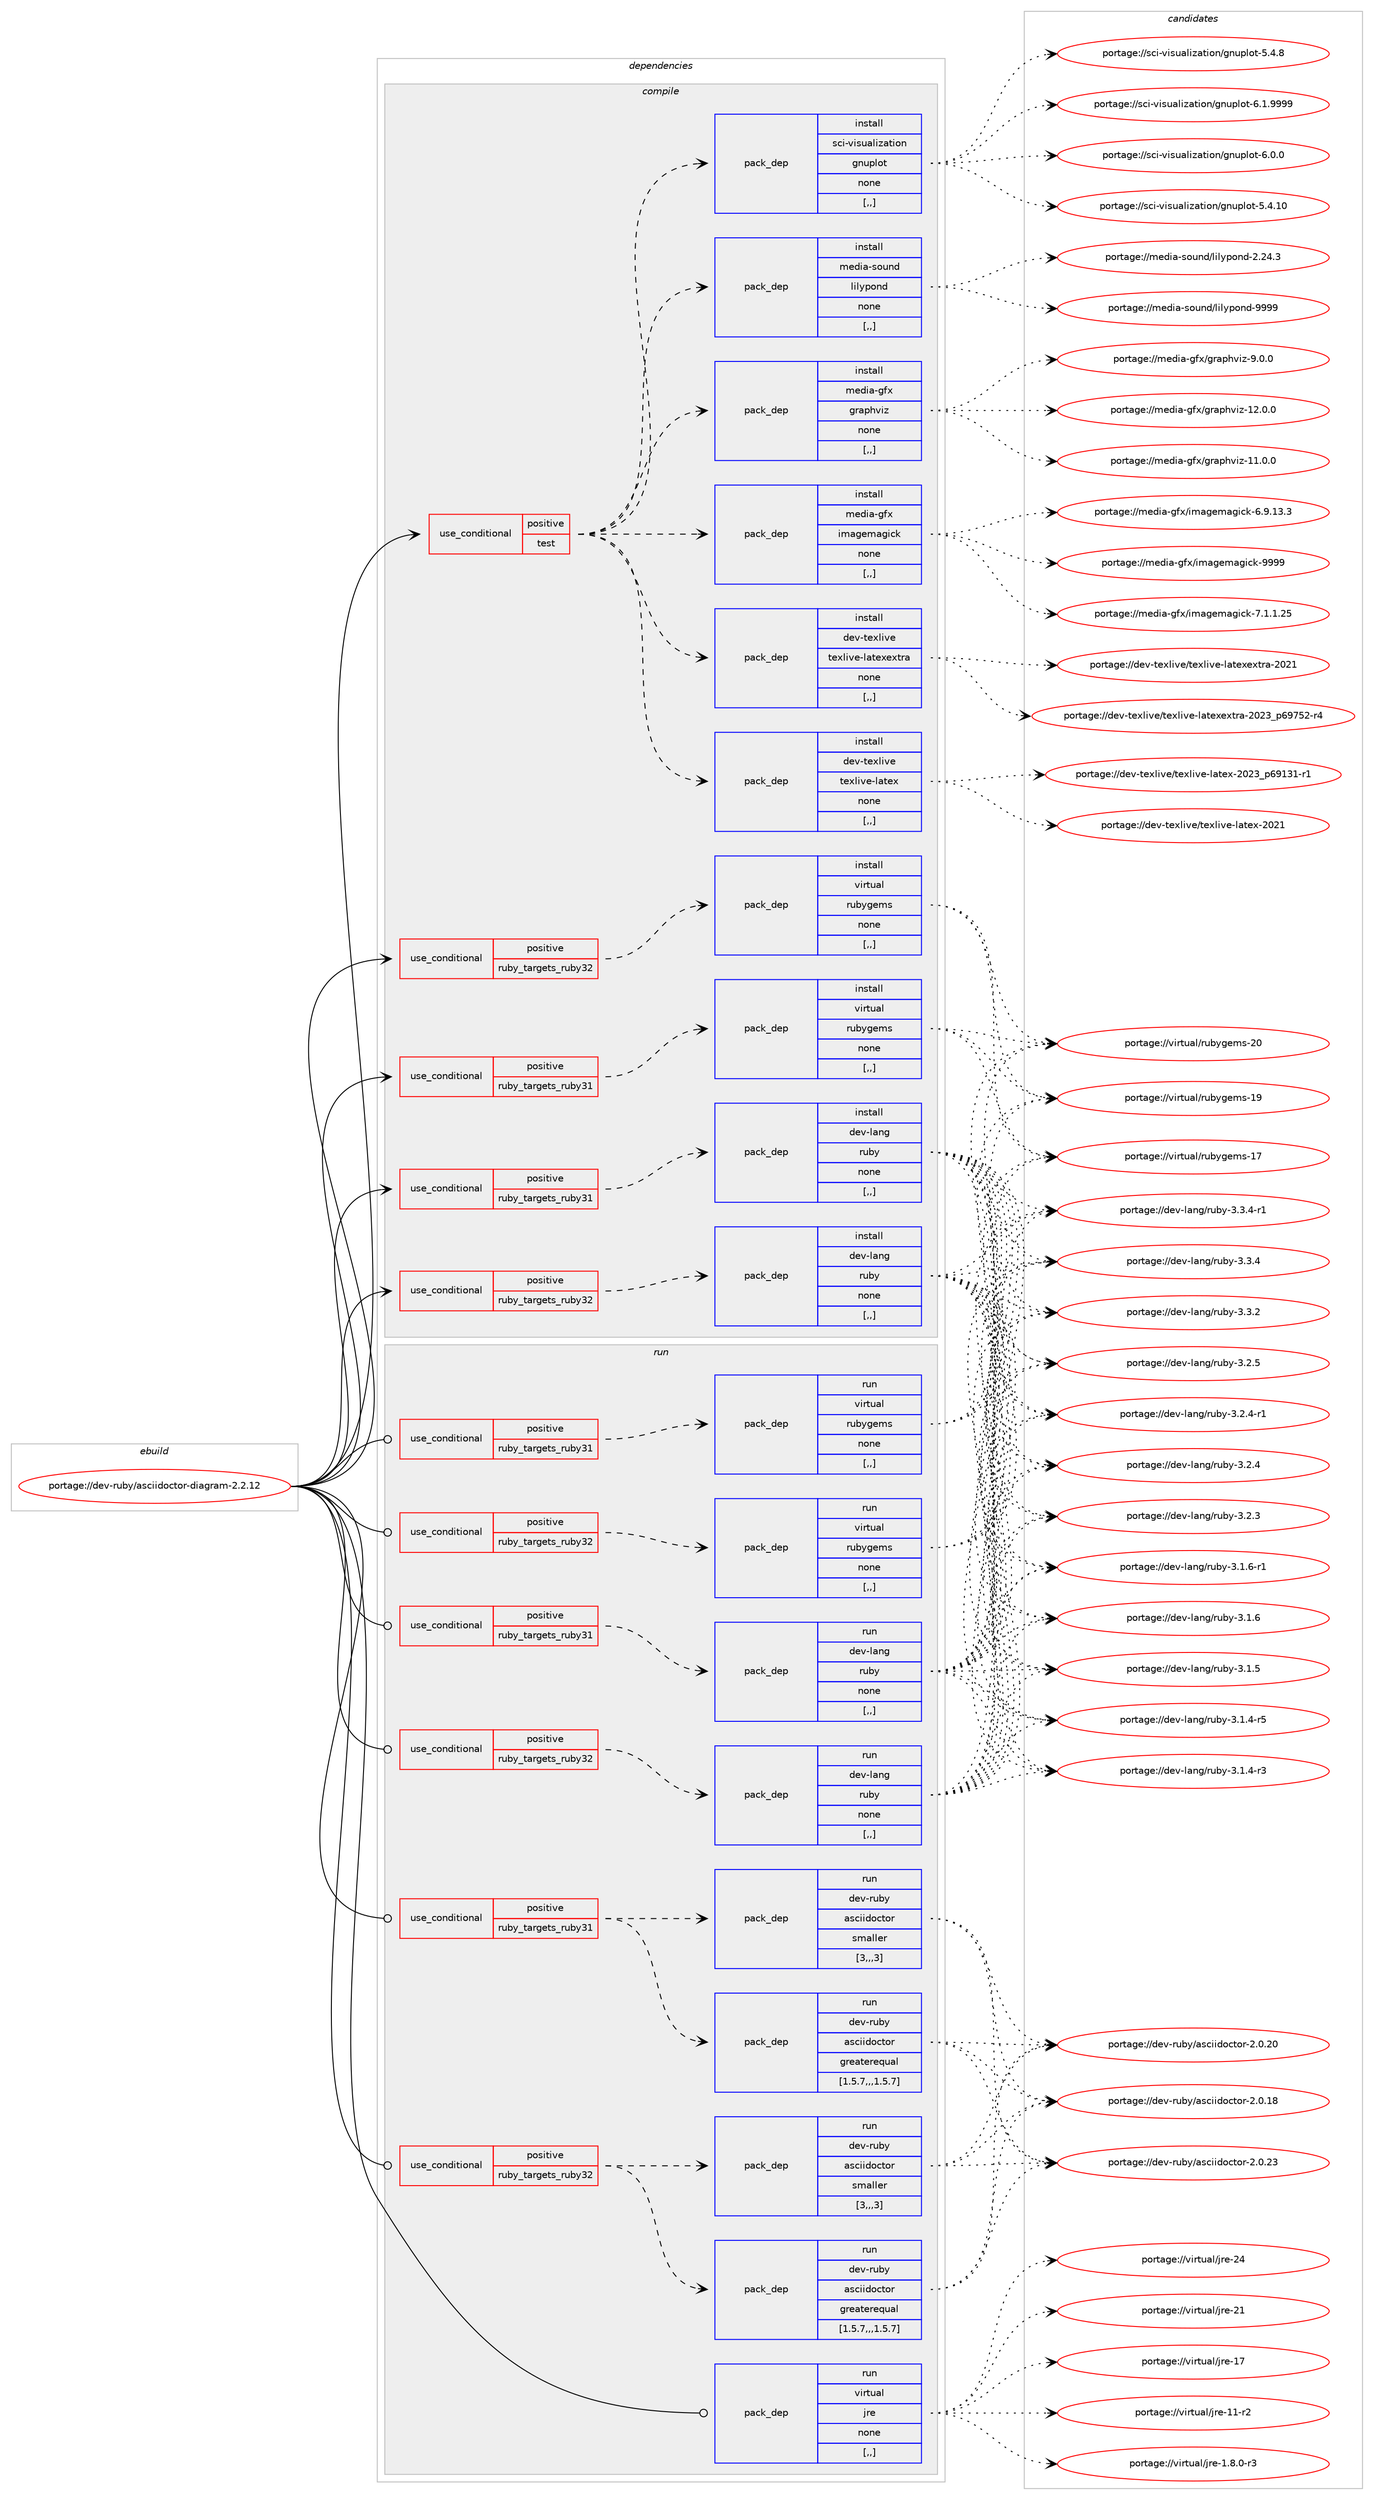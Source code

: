 digraph prolog {

# *************
# Graph options
# *************

newrank=true;
concentrate=true;
compound=true;
graph [rankdir=LR,fontname=Helvetica,fontsize=10,ranksep=1.5];#, ranksep=2.5, nodesep=0.2];
edge  [arrowhead=vee];
node  [fontname=Helvetica,fontsize=10];

# **********
# The ebuild
# **********

subgraph cluster_leftcol {
color=gray;
label=<<i>ebuild</i>>;
id [label="portage://dev-ruby/asciidoctor-diagram-2.2.12", color=red, width=4, href="../dev-ruby/asciidoctor-diagram-2.2.12.svg"];
}

# ****************
# The dependencies
# ****************

subgraph cluster_midcol {
color=gray;
label=<<i>dependencies</i>>;
subgraph cluster_compile {
fillcolor="#eeeeee";
style=filled;
label=<<i>compile</i>>;
subgraph cond44431 {
dependency176662 [label=<<TABLE BORDER="0" CELLBORDER="1" CELLSPACING="0" CELLPADDING="4"><TR><TD ROWSPAN="3" CELLPADDING="10">use_conditional</TD></TR><TR><TD>positive</TD></TR><TR><TD>ruby_targets_ruby31</TD></TR></TABLE>>, shape=none, color=red];
subgraph pack130940 {
dependency176663 [label=<<TABLE BORDER="0" CELLBORDER="1" CELLSPACING="0" CELLPADDING="4" WIDTH="220"><TR><TD ROWSPAN="6" CELLPADDING="30">pack_dep</TD></TR><TR><TD WIDTH="110">install</TD></TR><TR><TD>dev-lang</TD></TR><TR><TD>ruby</TD></TR><TR><TD>none</TD></TR><TR><TD>[,,]</TD></TR></TABLE>>, shape=none, color=blue];
}
dependency176662:e -> dependency176663:w [weight=20,style="dashed",arrowhead="vee"];
}
id:e -> dependency176662:w [weight=20,style="solid",arrowhead="vee"];
subgraph cond44432 {
dependency176664 [label=<<TABLE BORDER="0" CELLBORDER="1" CELLSPACING="0" CELLPADDING="4"><TR><TD ROWSPAN="3" CELLPADDING="10">use_conditional</TD></TR><TR><TD>positive</TD></TR><TR><TD>ruby_targets_ruby31</TD></TR></TABLE>>, shape=none, color=red];
subgraph pack130941 {
dependency176665 [label=<<TABLE BORDER="0" CELLBORDER="1" CELLSPACING="0" CELLPADDING="4" WIDTH="220"><TR><TD ROWSPAN="6" CELLPADDING="30">pack_dep</TD></TR><TR><TD WIDTH="110">install</TD></TR><TR><TD>virtual</TD></TR><TR><TD>rubygems</TD></TR><TR><TD>none</TD></TR><TR><TD>[,,]</TD></TR></TABLE>>, shape=none, color=blue];
}
dependency176664:e -> dependency176665:w [weight=20,style="dashed",arrowhead="vee"];
}
id:e -> dependency176664:w [weight=20,style="solid",arrowhead="vee"];
subgraph cond44433 {
dependency176666 [label=<<TABLE BORDER="0" CELLBORDER="1" CELLSPACING="0" CELLPADDING="4"><TR><TD ROWSPAN="3" CELLPADDING="10">use_conditional</TD></TR><TR><TD>positive</TD></TR><TR><TD>ruby_targets_ruby32</TD></TR></TABLE>>, shape=none, color=red];
subgraph pack130942 {
dependency176667 [label=<<TABLE BORDER="0" CELLBORDER="1" CELLSPACING="0" CELLPADDING="4" WIDTH="220"><TR><TD ROWSPAN="6" CELLPADDING="30">pack_dep</TD></TR><TR><TD WIDTH="110">install</TD></TR><TR><TD>dev-lang</TD></TR><TR><TD>ruby</TD></TR><TR><TD>none</TD></TR><TR><TD>[,,]</TD></TR></TABLE>>, shape=none, color=blue];
}
dependency176666:e -> dependency176667:w [weight=20,style="dashed",arrowhead="vee"];
}
id:e -> dependency176666:w [weight=20,style="solid",arrowhead="vee"];
subgraph cond44434 {
dependency176668 [label=<<TABLE BORDER="0" CELLBORDER="1" CELLSPACING="0" CELLPADDING="4"><TR><TD ROWSPAN="3" CELLPADDING="10">use_conditional</TD></TR><TR><TD>positive</TD></TR><TR><TD>ruby_targets_ruby32</TD></TR></TABLE>>, shape=none, color=red];
subgraph pack130943 {
dependency176669 [label=<<TABLE BORDER="0" CELLBORDER="1" CELLSPACING="0" CELLPADDING="4" WIDTH="220"><TR><TD ROWSPAN="6" CELLPADDING="30">pack_dep</TD></TR><TR><TD WIDTH="110">install</TD></TR><TR><TD>virtual</TD></TR><TR><TD>rubygems</TD></TR><TR><TD>none</TD></TR><TR><TD>[,,]</TD></TR></TABLE>>, shape=none, color=blue];
}
dependency176668:e -> dependency176669:w [weight=20,style="dashed",arrowhead="vee"];
}
id:e -> dependency176668:w [weight=20,style="solid",arrowhead="vee"];
subgraph cond44435 {
dependency176670 [label=<<TABLE BORDER="0" CELLBORDER="1" CELLSPACING="0" CELLPADDING="4"><TR><TD ROWSPAN="3" CELLPADDING="10">use_conditional</TD></TR><TR><TD>positive</TD></TR><TR><TD>test</TD></TR></TABLE>>, shape=none, color=red];
subgraph pack130944 {
dependency176671 [label=<<TABLE BORDER="0" CELLBORDER="1" CELLSPACING="0" CELLPADDING="4" WIDTH="220"><TR><TD ROWSPAN="6" CELLPADDING="30">pack_dep</TD></TR><TR><TD WIDTH="110">install</TD></TR><TR><TD>dev-texlive</TD></TR><TR><TD>texlive-latex</TD></TR><TR><TD>none</TD></TR><TR><TD>[,,]</TD></TR></TABLE>>, shape=none, color=blue];
}
dependency176670:e -> dependency176671:w [weight=20,style="dashed",arrowhead="vee"];
subgraph pack130945 {
dependency176672 [label=<<TABLE BORDER="0" CELLBORDER="1" CELLSPACING="0" CELLPADDING="4" WIDTH="220"><TR><TD ROWSPAN="6" CELLPADDING="30">pack_dep</TD></TR><TR><TD WIDTH="110">install</TD></TR><TR><TD>dev-texlive</TD></TR><TR><TD>texlive-latexextra</TD></TR><TR><TD>none</TD></TR><TR><TD>[,,]</TD></TR></TABLE>>, shape=none, color=blue];
}
dependency176670:e -> dependency176672:w [weight=20,style="dashed",arrowhead="vee"];
subgraph pack130946 {
dependency176673 [label=<<TABLE BORDER="0" CELLBORDER="1" CELLSPACING="0" CELLPADDING="4" WIDTH="220"><TR><TD ROWSPAN="6" CELLPADDING="30">pack_dep</TD></TR><TR><TD WIDTH="110">install</TD></TR><TR><TD>media-gfx</TD></TR><TR><TD>imagemagick</TD></TR><TR><TD>none</TD></TR><TR><TD>[,,]</TD></TR></TABLE>>, shape=none, color=blue];
}
dependency176670:e -> dependency176673:w [weight=20,style="dashed",arrowhead="vee"];
subgraph pack130947 {
dependency176674 [label=<<TABLE BORDER="0" CELLBORDER="1" CELLSPACING="0" CELLPADDING="4" WIDTH="220"><TR><TD ROWSPAN="6" CELLPADDING="30">pack_dep</TD></TR><TR><TD WIDTH="110">install</TD></TR><TR><TD>media-gfx</TD></TR><TR><TD>graphviz</TD></TR><TR><TD>none</TD></TR><TR><TD>[,,]</TD></TR></TABLE>>, shape=none, color=blue];
}
dependency176670:e -> dependency176674:w [weight=20,style="dashed",arrowhead="vee"];
subgraph pack130948 {
dependency176675 [label=<<TABLE BORDER="0" CELLBORDER="1" CELLSPACING="0" CELLPADDING="4" WIDTH="220"><TR><TD ROWSPAN="6" CELLPADDING="30">pack_dep</TD></TR><TR><TD WIDTH="110">install</TD></TR><TR><TD>media-sound</TD></TR><TR><TD>lilypond</TD></TR><TR><TD>none</TD></TR><TR><TD>[,,]</TD></TR></TABLE>>, shape=none, color=blue];
}
dependency176670:e -> dependency176675:w [weight=20,style="dashed",arrowhead="vee"];
subgraph pack130949 {
dependency176676 [label=<<TABLE BORDER="0" CELLBORDER="1" CELLSPACING="0" CELLPADDING="4" WIDTH="220"><TR><TD ROWSPAN="6" CELLPADDING="30">pack_dep</TD></TR><TR><TD WIDTH="110">install</TD></TR><TR><TD>sci-visualization</TD></TR><TR><TD>gnuplot</TD></TR><TR><TD>none</TD></TR><TR><TD>[,,]</TD></TR></TABLE>>, shape=none, color=blue];
}
dependency176670:e -> dependency176676:w [weight=20,style="dashed",arrowhead="vee"];
}
id:e -> dependency176670:w [weight=20,style="solid",arrowhead="vee"];
}
subgraph cluster_compileandrun {
fillcolor="#eeeeee";
style=filled;
label=<<i>compile and run</i>>;
}
subgraph cluster_run {
fillcolor="#eeeeee";
style=filled;
label=<<i>run</i>>;
subgraph cond44436 {
dependency176677 [label=<<TABLE BORDER="0" CELLBORDER="1" CELLSPACING="0" CELLPADDING="4"><TR><TD ROWSPAN="3" CELLPADDING="10">use_conditional</TD></TR><TR><TD>positive</TD></TR><TR><TD>ruby_targets_ruby31</TD></TR></TABLE>>, shape=none, color=red];
subgraph pack130950 {
dependency176678 [label=<<TABLE BORDER="0" CELLBORDER="1" CELLSPACING="0" CELLPADDING="4" WIDTH="220"><TR><TD ROWSPAN="6" CELLPADDING="30">pack_dep</TD></TR><TR><TD WIDTH="110">run</TD></TR><TR><TD>dev-lang</TD></TR><TR><TD>ruby</TD></TR><TR><TD>none</TD></TR><TR><TD>[,,]</TD></TR></TABLE>>, shape=none, color=blue];
}
dependency176677:e -> dependency176678:w [weight=20,style="dashed",arrowhead="vee"];
}
id:e -> dependency176677:w [weight=20,style="solid",arrowhead="odot"];
subgraph cond44437 {
dependency176679 [label=<<TABLE BORDER="0" CELLBORDER="1" CELLSPACING="0" CELLPADDING="4"><TR><TD ROWSPAN="3" CELLPADDING="10">use_conditional</TD></TR><TR><TD>positive</TD></TR><TR><TD>ruby_targets_ruby31</TD></TR></TABLE>>, shape=none, color=red];
subgraph pack130951 {
dependency176680 [label=<<TABLE BORDER="0" CELLBORDER="1" CELLSPACING="0" CELLPADDING="4" WIDTH="220"><TR><TD ROWSPAN="6" CELLPADDING="30">pack_dep</TD></TR><TR><TD WIDTH="110">run</TD></TR><TR><TD>dev-ruby</TD></TR><TR><TD>asciidoctor</TD></TR><TR><TD>greaterequal</TD></TR><TR><TD>[1.5.7,,,1.5.7]</TD></TR></TABLE>>, shape=none, color=blue];
}
dependency176679:e -> dependency176680:w [weight=20,style="dashed",arrowhead="vee"];
subgraph pack130952 {
dependency176681 [label=<<TABLE BORDER="0" CELLBORDER="1" CELLSPACING="0" CELLPADDING="4" WIDTH="220"><TR><TD ROWSPAN="6" CELLPADDING="30">pack_dep</TD></TR><TR><TD WIDTH="110">run</TD></TR><TR><TD>dev-ruby</TD></TR><TR><TD>asciidoctor</TD></TR><TR><TD>smaller</TD></TR><TR><TD>[3,,,3]</TD></TR></TABLE>>, shape=none, color=blue];
}
dependency176679:e -> dependency176681:w [weight=20,style="dashed",arrowhead="vee"];
}
id:e -> dependency176679:w [weight=20,style="solid",arrowhead="odot"];
subgraph cond44438 {
dependency176682 [label=<<TABLE BORDER="0" CELLBORDER="1" CELLSPACING="0" CELLPADDING="4"><TR><TD ROWSPAN="3" CELLPADDING="10">use_conditional</TD></TR><TR><TD>positive</TD></TR><TR><TD>ruby_targets_ruby31</TD></TR></TABLE>>, shape=none, color=red];
subgraph pack130953 {
dependency176683 [label=<<TABLE BORDER="0" CELLBORDER="1" CELLSPACING="0" CELLPADDING="4" WIDTH="220"><TR><TD ROWSPAN="6" CELLPADDING="30">pack_dep</TD></TR><TR><TD WIDTH="110">run</TD></TR><TR><TD>virtual</TD></TR><TR><TD>rubygems</TD></TR><TR><TD>none</TD></TR><TR><TD>[,,]</TD></TR></TABLE>>, shape=none, color=blue];
}
dependency176682:e -> dependency176683:w [weight=20,style="dashed",arrowhead="vee"];
}
id:e -> dependency176682:w [weight=20,style="solid",arrowhead="odot"];
subgraph cond44439 {
dependency176684 [label=<<TABLE BORDER="0" CELLBORDER="1" CELLSPACING="0" CELLPADDING="4"><TR><TD ROWSPAN="3" CELLPADDING="10">use_conditional</TD></TR><TR><TD>positive</TD></TR><TR><TD>ruby_targets_ruby32</TD></TR></TABLE>>, shape=none, color=red];
subgraph pack130954 {
dependency176685 [label=<<TABLE BORDER="0" CELLBORDER="1" CELLSPACING="0" CELLPADDING="4" WIDTH="220"><TR><TD ROWSPAN="6" CELLPADDING="30">pack_dep</TD></TR><TR><TD WIDTH="110">run</TD></TR><TR><TD>dev-lang</TD></TR><TR><TD>ruby</TD></TR><TR><TD>none</TD></TR><TR><TD>[,,]</TD></TR></TABLE>>, shape=none, color=blue];
}
dependency176684:e -> dependency176685:w [weight=20,style="dashed",arrowhead="vee"];
}
id:e -> dependency176684:w [weight=20,style="solid",arrowhead="odot"];
subgraph cond44440 {
dependency176686 [label=<<TABLE BORDER="0" CELLBORDER="1" CELLSPACING="0" CELLPADDING="4"><TR><TD ROWSPAN="3" CELLPADDING="10">use_conditional</TD></TR><TR><TD>positive</TD></TR><TR><TD>ruby_targets_ruby32</TD></TR></TABLE>>, shape=none, color=red];
subgraph pack130955 {
dependency176687 [label=<<TABLE BORDER="0" CELLBORDER="1" CELLSPACING="0" CELLPADDING="4" WIDTH="220"><TR><TD ROWSPAN="6" CELLPADDING="30">pack_dep</TD></TR><TR><TD WIDTH="110">run</TD></TR><TR><TD>dev-ruby</TD></TR><TR><TD>asciidoctor</TD></TR><TR><TD>greaterequal</TD></TR><TR><TD>[1.5.7,,,1.5.7]</TD></TR></TABLE>>, shape=none, color=blue];
}
dependency176686:e -> dependency176687:w [weight=20,style="dashed",arrowhead="vee"];
subgraph pack130956 {
dependency176688 [label=<<TABLE BORDER="0" CELLBORDER="1" CELLSPACING="0" CELLPADDING="4" WIDTH="220"><TR><TD ROWSPAN="6" CELLPADDING="30">pack_dep</TD></TR><TR><TD WIDTH="110">run</TD></TR><TR><TD>dev-ruby</TD></TR><TR><TD>asciidoctor</TD></TR><TR><TD>smaller</TD></TR><TR><TD>[3,,,3]</TD></TR></TABLE>>, shape=none, color=blue];
}
dependency176686:e -> dependency176688:w [weight=20,style="dashed",arrowhead="vee"];
}
id:e -> dependency176686:w [weight=20,style="solid",arrowhead="odot"];
subgraph cond44441 {
dependency176689 [label=<<TABLE BORDER="0" CELLBORDER="1" CELLSPACING="0" CELLPADDING="4"><TR><TD ROWSPAN="3" CELLPADDING="10">use_conditional</TD></TR><TR><TD>positive</TD></TR><TR><TD>ruby_targets_ruby32</TD></TR></TABLE>>, shape=none, color=red];
subgraph pack130957 {
dependency176690 [label=<<TABLE BORDER="0" CELLBORDER="1" CELLSPACING="0" CELLPADDING="4" WIDTH="220"><TR><TD ROWSPAN="6" CELLPADDING="30">pack_dep</TD></TR><TR><TD WIDTH="110">run</TD></TR><TR><TD>virtual</TD></TR><TR><TD>rubygems</TD></TR><TR><TD>none</TD></TR><TR><TD>[,,]</TD></TR></TABLE>>, shape=none, color=blue];
}
dependency176689:e -> dependency176690:w [weight=20,style="dashed",arrowhead="vee"];
}
id:e -> dependency176689:w [weight=20,style="solid",arrowhead="odot"];
subgraph pack130958 {
dependency176691 [label=<<TABLE BORDER="0" CELLBORDER="1" CELLSPACING="0" CELLPADDING="4" WIDTH="220"><TR><TD ROWSPAN="6" CELLPADDING="30">pack_dep</TD></TR><TR><TD WIDTH="110">run</TD></TR><TR><TD>virtual</TD></TR><TR><TD>jre</TD></TR><TR><TD>none</TD></TR><TR><TD>[,,]</TD></TR></TABLE>>, shape=none, color=blue];
}
id:e -> dependency176691:w [weight=20,style="solid",arrowhead="odot"];
}
}

# **************
# The candidates
# **************

subgraph cluster_choices {
rank=same;
color=gray;
label=<<i>candidates</i>>;

subgraph choice130940 {
color=black;
nodesep=1;
choice100101118451089711010347114117981214551465146524511449 [label="portage://dev-lang/ruby-3.3.4-r1", color=red, width=4,href="../dev-lang/ruby-3.3.4-r1.svg"];
choice10010111845108971101034711411798121455146514652 [label="portage://dev-lang/ruby-3.3.4", color=red, width=4,href="../dev-lang/ruby-3.3.4.svg"];
choice10010111845108971101034711411798121455146514650 [label="portage://dev-lang/ruby-3.3.2", color=red, width=4,href="../dev-lang/ruby-3.3.2.svg"];
choice10010111845108971101034711411798121455146504653 [label="portage://dev-lang/ruby-3.2.5", color=red, width=4,href="../dev-lang/ruby-3.2.5.svg"];
choice100101118451089711010347114117981214551465046524511449 [label="portage://dev-lang/ruby-3.2.4-r1", color=red, width=4,href="../dev-lang/ruby-3.2.4-r1.svg"];
choice10010111845108971101034711411798121455146504652 [label="portage://dev-lang/ruby-3.2.4", color=red, width=4,href="../dev-lang/ruby-3.2.4.svg"];
choice10010111845108971101034711411798121455146504651 [label="portage://dev-lang/ruby-3.2.3", color=red, width=4,href="../dev-lang/ruby-3.2.3.svg"];
choice100101118451089711010347114117981214551464946544511449 [label="portage://dev-lang/ruby-3.1.6-r1", color=red, width=4,href="../dev-lang/ruby-3.1.6-r1.svg"];
choice10010111845108971101034711411798121455146494654 [label="portage://dev-lang/ruby-3.1.6", color=red, width=4,href="../dev-lang/ruby-3.1.6.svg"];
choice10010111845108971101034711411798121455146494653 [label="portage://dev-lang/ruby-3.1.5", color=red, width=4,href="../dev-lang/ruby-3.1.5.svg"];
choice100101118451089711010347114117981214551464946524511453 [label="portage://dev-lang/ruby-3.1.4-r5", color=red, width=4,href="../dev-lang/ruby-3.1.4-r5.svg"];
choice100101118451089711010347114117981214551464946524511451 [label="portage://dev-lang/ruby-3.1.4-r3", color=red, width=4,href="../dev-lang/ruby-3.1.4-r3.svg"];
dependency176663:e -> choice100101118451089711010347114117981214551465146524511449:w [style=dotted,weight="100"];
dependency176663:e -> choice10010111845108971101034711411798121455146514652:w [style=dotted,weight="100"];
dependency176663:e -> choice10010111845108971101034711411798121455146514650:w [style=dotted,weight="100"];
dependency176663:e -> choice10010111845108971101034711411798121455146504653:w [style=dotted,weight="100"];
dependency176663:e -> choice100101118451089711010347114117981214551465046524511449:w [style=dotted,weight="100"];
dependency176663:e -> choice10010111845108971101034711411798121455146504652:w [style=dotted,weight="100"];
dependency176663:e -> choice10010111845108971101034711411798121455146504651:w [style=dotted,weight="100"];
dependency176663:e -> choice100101118451089711010347114117981214551464946544511449:w [style=dotted,weight="100"];
dependency176663:e -> choice10010111845108971101034711411798121455146494654:w [style=dotted,weight="100"];
dependency176663:e -> choice10010111845108971101034711411798121455146494653:w [style=dotted,weight="100"];
dependency176663:e -> choice100101118451089711010347114117981214551464946524511453:w [style=dotted,weight="100"];
dependency176663:e -> choice100101118451089711010347114117981214551464946524511451:w [style=dotted,weight="100"];
}
subgraph choice130941 {
color=black;
nodesep=1;
choice118105114116117971084711411798121103101109115455048 [label="portage://virtual/rubygems-20", color=red, width=4,href="../virtual/rubygems-20.svg"];
choice118105114116117971084711411798121103101109115454957 [label="portage://virtual/rubygems-19", color=red, width=4,href="../virtual/rubygems-19.svg"];
choice118105114116117971084711411798121103101109115454955 [label="portage://virtual/rubygems-17", color=red, width=4,href="../virtual/rubygems-17.svg"];
dependency176665:e -> choice118105114116117971084711411798121103101109115455048:w [style=dotted,weight="100"];
dependency176665:e -> choice118105114116117971084711411798121103101109115454957:w [style=dotted,weight="100"];
dependency176665:e -> choice118105114116117971084711411798121103101109115454955:w [style=dotted,weight="100"];
}
subgraph choice130942 {
color=black;
nodesep=1;
choice100101118451089711010347114117981214551465146524511449 [label="portage://dev-lang/ruby-3.3.4-r1", color=red, width=4,href="../dev-lang/ruby-3.3.4-r1.svg"];
choice10010111845108971101034711411798121455146514652 [label="portage://dev-lang/ruby-3.3.4", color=red, width=4,href="../dev-lang/ruby-3.3.4.svg"];
choice10010111845108971101034711411798121455146514650 [label="portage://dev-lang/ruby-3.3.2", color=red, width=4,href="../dev-lang/ruby-3.3.2.svg"];
choice10010111845108971101034711411798121455146504653 [label="portage://dev-lang/ruby-3.2.5", color=red, width=4,href="../dev-lang/ruby-3.2.5.svg"];
choice100101118451089711010347114117981214551465046524511449 [label="portage://dev-lang/ruby-3.2.4-r1", color=red, width=4,href="../dev-lang/ruby-3.2.4-r1.svg"];
choice10010111845108971101034711411798121455146504652 [label="portage://dev-lang/ruby-3.2.4", color=red, width=4,href="../dev-lang/ruby-3.2.4.svg"];
choice10010111845108971101034711411798121455146504651 [label="portage://dev-lang/ruby-3.2.3", color=red, width=4,href="../dev-lang/ruby-3.2.3.svg"];
choice100101118451089711010347114117981214551464946544511449 [label="portage://dev-lang/ruby-3.1.6-r1", color=red, width=4,href="../dev-lang/ruby-3.1.6-r1.svg"];
choice10010111845108971101034711411798121455146494654 [label="portage://dev-lang/ruby-3.1.6", color=red, width=4,href="../dev-lang/ruby-3.1.6.svg"];
choice10010111845108971101034711411798121455146494653 [label="portage://dev-lang/ruby-3.1.5", color=red, width=4,href="../dev-lang/ruby-3.1.5.svg"];
choice100101118451089711010347114117981214551464946524511453 [label="portage://dev-lang/ruby-3.1.4-r5", color=red, width=4,href="../dev-lang/ruby-3.1.4-r5.svg"];
choice100101118451089711010347114117981214551464946524511451 [label="portage://dev-lang/ruby-3.1.4-r3", color=red, width=4,href="../dev-lang/ruby-3.1.4-r3.svg"];
dependency176667:e -> choice100101118451089711010347114117981214551465146524511449:w [style=dotted,weight="100"];
dependency176667:e -> choice10010111845108971101034711411798121455146514652:w [style=dotted,weight="100"];
dependency176667:e -> choice10010111845108971101034711411798121455146514650:w [style=dotted,weight="100"];
dependency176667:e -> choice10010111845108971101034711411798121455146504653:w [style=dotted,weight="100"];
dependency176667:e -> choice100101118451089711010347114117981214551465046524511449:w [style=dotted,weight="100"];
dependency176667:e -> choice10010111845108971101034711411798121455146504652:w [style=dotted,weight="100"];
dependency176667:e -> choice10010111845108971101034711411798121455146504651:w [style=dotted,weight="100"];
dependency176667:e -> choice100101118451089711010347114117981214551464946544511449:w [style=dotted,weight="100"];
dependency176667:e -> choice10010111845108971101034711411798121455146494654:w [style=dotted,weight="100"];
dependency176667:e -> choice10010111845108971101034711411798121455146494653:w [style=dotted,weight="100"];
dependency176667:e -> choice100101118451089711010347114117981214551464946524511453:w [style=dotted,weight="100"];
dependency176667:e -> choice100101118451089711010347114117981214551464946524511451:w [style=dotted,weight="100"];
}
subgraph choice130943 {
color=black;
nodesep=1;
choice118105114116117971084711411798121103101109115455048 [label="portage://virtual/rubygems-20", color=red, width=4,href="../virtual/rubygems-20.svg"];
choice118105114116117971084711411798121103101109115454957 [label="portage://virtual/rubygems-19", color=red, width=4,href="../virtual/rubygems-19.svg"];
choice118105114116117971084711411798121103101109115454955 [label="portage://virtual/rubygems-17", color=red, width=4,href="../virtual/rubygems-17.svg"];
dependency176669:e -> choice118105114116117971084711411798121103101109115455048:w [style=dotted,weight="100"];
dependency176669:e -> choice118105114116117971084711411798121103101109115454957:w [style=dotted,weight="100"];
dependency176669:e -> choice118105114116117971084711411798121103101109115454955:w [style=dotted,weight="100"];
}
subgraph choice130944 {
color=black;
nodesep=1;
choice1001011184511610112010810511810147116101120108105118101451089711610112045504850519511254574951494511449 [label="portage://dev-texlive/texlive-latex-2023_p69131-r1", color=red, width=4,href="../dev-texlive/texlive-latex-2023_p69131-r1.svg"];
choice100101118451161011201081051181014711610112010810511810145108971161011204550485049 [label="portage://dev-texlive/texlive-latex-2021", color=red, width=4,href="../dev-texlive/texlive-latex-2021.svg"];
dependency176671:e -> choice1001011184511610112010810511810147116101120108105118101451089711610112045504850519511254574951494511449:w [style=dotted,weight="100"];
dependency176671:e -> choice100101118451161011201081051181014711610112010810511810145108971161011204550485049:w [style=dotted,weight="100"];
}
subgraph choice130945 {
color=black;
nodesep=1;
choice100101118451161011201081051181014711610112010810511810145108971161011201011201161149745504850519511254575553504511452 [label="portage://dev-texlive/texlive-latexextra-2023_p69752-r4", color=red, width=4,href="../dev-texlive/texlive-latexextra-2023_p69752-r4.svg"];
choice10010111845116101120108105118101471161011201081051181014510897116101120101120116114974550485049 [label="portage://dev-texlive/texlive-latexextra-2021", color=red, width=4,href="../dev-texlive/texlive-latexextra-2021.svg"];
dependency176672:e -> choice100101118451161011201081051181014711610112010810511810145108971161011201011201161149745504850519511254575553504511452:w [style=dotted,weight="100"];
dependency176672:e -> choice10010111845116101120108105118101471161011201081051181014510897116101120101120116114974550485049:w [style=dotted,weight="100"];
}
subgraph choice130946 {
color=black;
nodesep=1;
choice1091011001059745103102120471051099710310110997103105991074557575757 [label="portage://media-gfx/imagemagick-9999", color=red, width=4,href="../media-gfx/imagemagick-9999.svg"];
choice109101100105974510310212047105109971031011099710310599107455546494649465053 [label="portage://media-gfx/imagemagick-7.1.1.25", color=red, width=4,href="../media-gfx/imagemagick-7.1.1.25.svg"];
choice109101100105974510310212047105109971031011099710310599107455446574649514651 [label="portage://media-gfx/imagemagick-6.9.13.3", color=red, width=4,href="../media-gfx/imagemagick-6.9.13.3.svg"];
dependency176673:e -> choice1091011001059745103102120471051099710310110997103105991074557575757:w [style=dotted,weight="100"];
dependency176673:e -> choice109101100105974510310212047105109971031011099710310599107455546494649465053:w [style=dotted,weight="100"];
dependency176673:e -> choice109101100105974510310212047105109971031011099710310599107455446574649514651:w [style=dotted,weight="100"];
}
subgraph choice130947 {
color=black;
nodesep=1;
choice1091011001059745103102120471031149711210411810512245495046484648 [label="portage://media-gfx/graphviz-12.0.0", color=red, width=4,href="../media-gfx/graphviz-12.0.0.svg"];
choice1091011001059745103102120471031149711210411810512245494946484648 [label="portage://media-gfx/graphviz-11.0.0", color=red, width=4,href="../media-gfx/graphviz-11.0.0.svg"];
choice10910110010597451031021204710311497112104118105122455746484648 [label="portage://media-gfx/graphviz-9.0.0", color=red, width=4,href="../media-gfx/graphviz-9.0.0.svg"];
dependency176674:e -> choice1091011001059745103102120471031149711210411810512245495046484648:w [style=dotted,weight="100"];
dependency176674:e -> choice1091011001059745103102120471031149711210411810512245494946484648:w [style=dotted,weight="100"];
dependency176674:e -> choice10910110010597451031021204710311497112104118105122455746484648:w [style=dotted,weight="100"];
}
subgraph choice130948 {
color=black;
nodesep=1;
choice1091011001059745115111117110100471081051081211121111101004557575757 [label="portage://media-sound/lilypond-9999", color=red, width=4,href="../media-sound/lilypond-9999.svg"];
choice10910110010597451151111171101004710810510812111211111010045504650524651 [label="portage://media-sound/lilypond-2.24.3", color=red, width=4,href="../media-sound/lilypond-2.24.3.svg"];
dependency176675:e -> choice1091011001059745115111117110100471081051081211121111101004557575757:w [style=dotted,weight="100"];
dependency176675:e -> choice10910110010597451151111171101004710810510812111211111010045504650524651:w [style=dotted,weight="100"];
}
subgraph choice130949 {
color=black;
nodesep=1;
choice1159910545118105115117971081051229711610511111047103110117112108111116455446494657575757 [label="portage://sci-visualization/gnuplot-6.1.9999", color=red, width=4,href="../sci-visualization/gnuplot-6.1.9999.svg"];
choice1159910545118105115117971081051229711610511111047103110117112108111116455446484648 [label="portage://sci-visualization/gnuplot-6.0.0", color=red, width=4,href="../sci-visualization/gnuplot-6.0.0.svg"];
choice115991054511810511511797108105122971161051111104710311011711210811111645534652464948 [label="portage://sci-visualization/gnuplot-5.4.10", color=red, width=4,href="../sci-visualization/gnuplot-5.4.10.svg"];
choice1159910545118105115117971081051229711610511111047103110117112108111116455346524656 [label="portage://sci-visualization/gnuplot-5.4.8", color=red, width=4,href="../sci-visualization/gnuplot-5.4.8.svg"];
dependency176676:e -> choice1159910545118105115117971081051229711610511111047103110117112108111116455446494657575757:w [style=dotted,weight="100"];
dependency176676:e -> choice1159910545118105115117971081051229711610511111047103110117112108111116455446484648:w [style=dotted,weight="100"];
dependency176676:e -> choice115991054511810511511797108105122971161051111104710311011711210811111645534652464948:w [style=dotted,weight="100"];
dependency176676:e -> choice1159910545118105115117971081051229711610511111047103110117112108111116455346524656:w [style=dotted,weight="100"];
}
subgraph choice130950 {
color=black;
nodesep=1;
choice100101118451089711010347114117981214551465146524511449 [label="portage://dev-lang/ruby-3.3.4-r1", color=red, width=4,href="../dev-lang/ruby-3.3.4-r1.svg"];
choice10010111845108971101034711411798121455146514652 [label="portage://dev-lang/ruby-3.3.4", color=red, width=4,href="../dev-lang/ruby-3.3.4.svg"];
choice10010111845108971101034711411798121455146514650 [label="portage://dev-lang/ruby-3.3.2", color=red, width=4,href="../dev-lang/ruby-3.3.2.svg"];
choice10010111845108971101034711411798121455146504653 [label="portage://dev-lang/ruby-3.2.5", color=red, width=4,href="../dev-lang/ruby-3.2.5.svg"];
choice100101118451089711010347114117981214551465046524511449 [label="portage://dev-lang/ruby-3.2.4-r1", color=red, width=4,href="../dev-lang/ruby-3.2.4-r1.svg"];
choice10010111845108971101034711411798121455146504652 [label="portage://dev-lang/ruby-3.2.4", color=red, width=4,href="../dev-lang/ruby-3.2.4.svg"];
choice10010111845108971101034711411798121455146504651 [label="portage://dev-lang/ruby-3.2.3", color=red, width=4,href="../dev-lang/ruby-3.2.3.svg"];
choice100101118451089711010347114117981214551464946544511449 [label="portage://dev-lang/ruby-3.1.6-r1", color=red, width=4,href="../dev-lang/ruby-3.1.6-r1.svg"];
choice10010111845108971101034711411798121455146494654 [label="portage://dev-lang/ruby-3.1.6", color=red, width=4,href="../dev-lang/ruby-3.1.6.svg"];
choice10010111845108971101034711411798121455146494653 [label="portage://dev-lang/ruby-3.1.5", color=red, width=4,href="../dev-lang/ruby-3.1.5.svg"];
choice100101118451089711010347114117981214551464946524511453 [label="portage://dev-lang/ruby-3.1.4-r5", color=red, width=4,href="../dev-lang/ruby-3.1.4-r5.svg"];
choice100101118451089711010347114117981214551464946524511451 [label="portage://dev-lang/ruby-3.1.4-r3", color=red, width=4,href="../dev-lang/ruby-3.1.4-r3.svg"];
dependency176678:e -> choice100101118451089711010347114117981214551465146524511449:w [style=dotted,weight="100"];
dependency176678:e -> choice10010111845108971101034711411798121455146514652:w [style=dotted,weight="100"];
dependency176678:e -> choice10010111845108971101034711411798121455146514650:w [style=dotted,weight="100"];
dependency176678:e -> choice10010111845108971101034711411798121455146504653:w [style=dotted,weight="100"];
dependency176678:e -> choice100101118451089711010347114117981214551465046524511449:w [style=dotted,weight="100"];
dependency176678:e -> choice10010111845108971101034711411798121455146504652:w [style=dotted,weight="100"];
dependency176678:e -> choice10010111845108971101034711411798121455146504651:w [style=dotted,weight="100"];
dependency176678:e -> choice100101118451089711010347114117981214551464946544511449:w [style=dotted,weight="100"];
dependency176678:e -> choice10010111845108971101034711411798121455146494654:w [style=dotted,weight="100"];
dependency176678:e -> choice10010111845108971101034711411798121455146494653:w [style=dotted,weight="100"];
dependency176678:e -> choice100101118451089711010347114117981214551464946524511453:w [style=dotted,weight="100"];
dependency176678:e -> choice100101118451089711010347114117981214551464946524511451:w [style=dotted,weight="100"];
}
subgraph choice130951 {
color=black;
nodesep=1;
choice10010111845114117981214797115991051051001119911611111445504648465051 [label="portage://dev-ruby/asciidoctor-2.0.23", color=red, width=4,href="../dev-ruby/asciidoctor-2.0.23.svg"];
choice10010111845114117981214797115991051051001119911611111445504648465048 [label="portage://dev-ruby/asciidoctor-2.0.20", color=red, width=4,href="../dev-ruby/asciidoctor-2.0.20.svg"];
choice10010111845114117981214797115991051051001119911611111445504648464956 [label="portage://dev-ruby/asciidoctor-2.0.18", color=red, width=4,href="../dev-ruby/asciidoctor-2.0.18.svg"];
dependency176680:e -> choice10010111845114117981214797115991051051001119911611111445504648465051:w [style=dotted,weight="100"];
dependency176680:e -> choice10010111845114117981214797115991051051001119911611111445504648465048:w [style=dotted,weight="100"];
dependency176680:e -> choice10010111845114117981214797115991051051001119911611111445504648464956:w [style=dotted,weight="100"];
}
subgraph choice130952 {
color=black;
nodesep=1;
choice10010111845114117981214797115991051051001119911611111445504648465051 [label="portage://dev-ruby/asciidoctor-2.0.23", color=red, width=4,href="../dev-ruby/asciidoctor-2.0.23.svg"];
choice10010111845114117981214797115991051051001119911611111445504648465048 [label="portage://dev-ruby/asciidoctor-2.0.20", color=red, width=4,href="../dev-ruby/asciidoctor-2.0.20.svg"];
choice10010111845114117981214797115991051051001119911611111445504648464956 [label="portage://dev-ruby/asciidoctor-2.0.18", color=red, width=4,href="../dev-ruby/asciidoctor-2.0.18.svg"];
dependency176681:e -> choice10010111845114117981214797115991051051001119911611111445504648465051:w [style=dotted,weight="100"];
dependency176681:e -> choice10010111845114117981214797115991051051001119911611111445504648465048:w [style=dotted,weight="100"];
dependency176681:e -> choice10010111845114117981214797115991051051001119911611111445504648464956:w [style=dotted,weight="100"];
}
subgraph choice130953 {
color=black;
nodesep=1;
choice118105114116117971084711411798121103101109115455048 [label="portage://virtual/rubygems-20", color=red, width=4,href="../virtual/rubygems-20.svg"];
choice118105114116117971084711411798121103101109115454957 [label="portage://virtual/rubygems-19", color=red, width=4,href="../virtual/rubygems-19.svg"];
choice118105114116117971084711411798121103101109115454955 [label="portage://virtual/rubygems-17", color=red, width=4,href="../virtual/rubygems-17.svg"];
dependency176683:e -> choice118105114116117971084711411798121103101109115455048:w [style=dotted,weight="100"];
dependency176683:e -> choice118105114116117971084711411798121103101109115454957:w [style=dotted,weight="100"];
dependency176683:e -> choice118105114116117971084711411798121103101109115454955:w [style=dotted,weight="100"];
}
subgraph choice130954 {
color=black;
nodesep=1;
choice100101118451089711010347114117981214551465146524511449 [label="portage://dev-lang/ruby-3.3.4-r1", color=red, width=4,href="../dev-lang/ruby-3.3.4-r1.svg"];
choice10010111845108971101034711411798121455146514652 [label="portage://dev-lang/ruby-3.3.4", color=red, width=4,href="../dev-lang/ruby-3.3.4.svg"];
choice10010111845108971101034711411798121455146514650 [label="portage://dev-lang/ruby-3.3.2", color=red, width=4,href="../dev-lang/ruby-3.3.2.svg"];
choice10010111845108971101034711411798121455146504653 [label="portage://dev-lang/ruby-3.2.5", color=red, width=4,href="../dev-lang/ruby-3.2.5.svg"];
choice100101118451089711010347114117981214551465046524511449 [label="portage://dev-lang/ruby-3.2.4-r1", color=red, width=4,href="../dev-lang/ruby-3.2.4-r1.svg"];
choice10010111845108971101034711411798121455146504652 [label="portage://dev-lang/ruby-3.2.4", color=red, width=4,href="../dev-lang/ruby-3.2.4.svg"];
choice10010111845108971101034711411798121455146504651 [label="portage://dev-lang/ruby-3.2.3", color=red, width=4,href="../dev-lang/ruby-3.2.3.svg"];
choice100101118451089711010347114117981214551464946544511449 [label="portage://dev-lang/ruby-3.1.6-r1", color=red, width=4,href="../dev-lang/ruby-3.1.6-r1.svg"];
choice10010111845108971101034711411798121455146494654 [label="portage://dev-lang/ruby-3.1.6", color=red, width=4,href="../dev-lang/ruby-3.1.6.svg"];
choice10010111845108971101034711411798121455146494653 [label="portage://dev-lang/ruby-3.1.5", color=red, width=4,href="../dev-lang/ruby-3.1.5.svg"];
choice100101118451089711010347114117981214551464946524511453 [label="portage://dev-lang/ruby-3.1.4-r5", color=red, width=4,href="../dev-lang/ruby-3.1.4-r5.svg"];
choice100101118451089711010347114117981214551464946524511451 [label="portage://dev-lang/ruby-3.1.4-r3", color=red, width=4,href="../dev-lang/ruby-3.1.4-r3.svg"];
dependency176685:e -> choice100101118451089711010347114117981214551465146524511449:w [style=dotted,weight="100"];
dependency176685:e -> choice10010111845108971101034711411798121455146514652:w [style=dotted,weight="100"];
dependency176685:e -> choice10010111845108971101034711411798121455146514650:w [style=dotted,weight="100"];
dependency176685:e -> choice10010111845108971101034711411798121455146504653:w [style=dotted,weight="100"];
dependency176685:e -> choice100101118451089711010347114117981214551465046524511449:w [style=dotted,weight="100"];
dependency176685:e -> choice10010111845108971101034711411798121455146504652:w [style=dotted,weight="100"];
dependency176685:e -> choice10010111845108971101034711411798121455146504651:w [style=dotted,weight="100"];
dependency176685:e -> choice100101118451089711010347114117981214551464946544511449:w [style=dotted,weight="100"];
dependency176685:e -> choice10010111845108971101034711411798121455146494654:w [style=dotted,weight="100"];
dependency176685:e -> choice10010111845108971101034711411798121455146494653:w [style=dotted,weight="100"];
dependency176685:e -> choice100101118451089711010347114117981214551464946524511453:w [style=dotted,weight="100"];
dependency176685:e -> choice100101118451089711010347114117981214551464946524511451:w [style=dotted,weight="100"];
}
subgraph choice130955 {
color=black;
nodesep=1;
choice10010111845114117981214797115991051051001119911611111445504648465051 [label="portage://dev-ruby/asciidoctor-2.0.23", color=red, width=4,href="../dev-ruby/asciidoctor-2.0.23.svg"];
choice10010111845114117981214797115991051051001119911611111445504648465048 [label="portage://dev-ruby/asciidoctor-2.0.20", color=red, width=4,href="../dev-ruby/asciidoctor-2.0.20.svg"];
choice10010111845114117981214797115991051051001119911611111445504648464956 [label="portage://dev-ruby/asciidoctor-2.0.18", color=red, width=4,href="../dev-ruby/asciidoctor-2.0.18.svg"];
dependency176687:e -> choice10010111845114117981214797115991051051001119911611111445504648465051:w [style=dotted,weight="100"];
dependency176687:e -> choice10010111845114117981214797115991051051001119911611111445504648465048:w [style=dotted,weight="100"];
dependency176687:e -> choice10010111845114117981214797115991051051001119911611111445504648464956:w [style=dotted,weight="100"];
}
subgraph choice130956 {
color=black;
nodesep=1;
choice10010111845114117981214797115991051051001119911611111445504648465051 [label="portage://dev-ruby/asciidoctor-2.0.23", color=red, width=4,href="../dev-ruby/asciidoctor-2.0.23.svg"];
choice10010111845114117981214797115991051051001119911611111445504648465048 [label="portage://dev-ruby/asciidoctor-2.0.20", color=red, width=4,href="../dev-ruby/asciidoctor-2.0.20.svg"];
choice10010111845114117981214797115991051051001119911611111445504648464956 [label="portage://dev-ruby/asciidoctor-2.0.18", color=red, width=4,href="../dev-ruby/asciidoctor-2.0.18.svg"];
dependency176688:e -> choice10010111845114117981214797115991051051001119911611111445504648465051:w [style=dotted,weight="100"];
dependency176688:e -> choice10010111845114117981214797115991051051001119911611111445504648465048:w [style=dotted,weight="100"];
dependency176688:e -> choice10010111845114117981214797115991051051001119911611111445504648464956:w [style=dotted,weight="100"];
}
subgraph choice130957 {
color=black;
nodesep=1;
choice118105114116117971084711411798121103101109115455048 [label="portage://virtual/rubygems-20", color=red, width=4,href="../virtual/rubygems-20.svg"];
choice118105114116117971084711411798121103101109115454957 [label="portage://virtual/rubygems-19", color=red, width=4,href="../virtual/rubygems-19.svg"];
choice118105114116117971084711411798121103101109115454955 [label="portage://virtual/rubygems-17", color=red, width=4,href="../virtual/rubygems-17.svg"];
dependency176690:e -> choice118105114116117971084711411798121103101109115455048:w [style=dotted,weight="100"];
dependency176690:e -> choice118105114116117971084711411798121103101109115454957:w [style=dotted,weight="100"];
dependency176690:e -> choice118105114116117971084711411798121103101109115454955:w [style=dotted,weight="100"];
}
subgraph choice130958 {
color=black;
nodesep=1;
choice1181051141161179710847106114101455052 [label="portage://virtual/jre-24", color=red, width=4,href="../virtual/jre-24.svg"];
choice1181051141161179710847106114101455049 [label="portage://virtual/jre-21", color=red, width=4,href="../virtual/jre-21.svg"];
choice1181051141161179710847106114101454955 [label="portage://virtual/jre-17", color=red, width=4,href="../virtual/jre-17.svg"];
choice11810511411611797108471061141014549494511450 [label="portage://virtual/jre-11-r2", color=red, width=4,href="../virtual/jre-11-r2.svg"];
choice11810511411611797108471061141014549465646484511451 [label="portage://virtual/jre-1.8.0-r3", color=red, width=4,href="../virtual/jre-1.8.0-r3.svg"];
dependency176691:e -> choice1181051141161179710847106114101455052:w [style=dotted,weight="100"];
dependency176691:e -> choice1181051141161179710847106114101455049:w [style=dotted,weight="100"];
dependency176691:e -> choice1181051141161179710847106114101454955:w [style=dotted,weight="100"];
dependency176691:e -> choice11810511411611797108471061141014549494511450:w [style=dotted,weight="100"];
dependency176691:e -> choice11810511411611797108471061141014549465646484511451:w [style=dotted,weight="100"];
}
}

}
